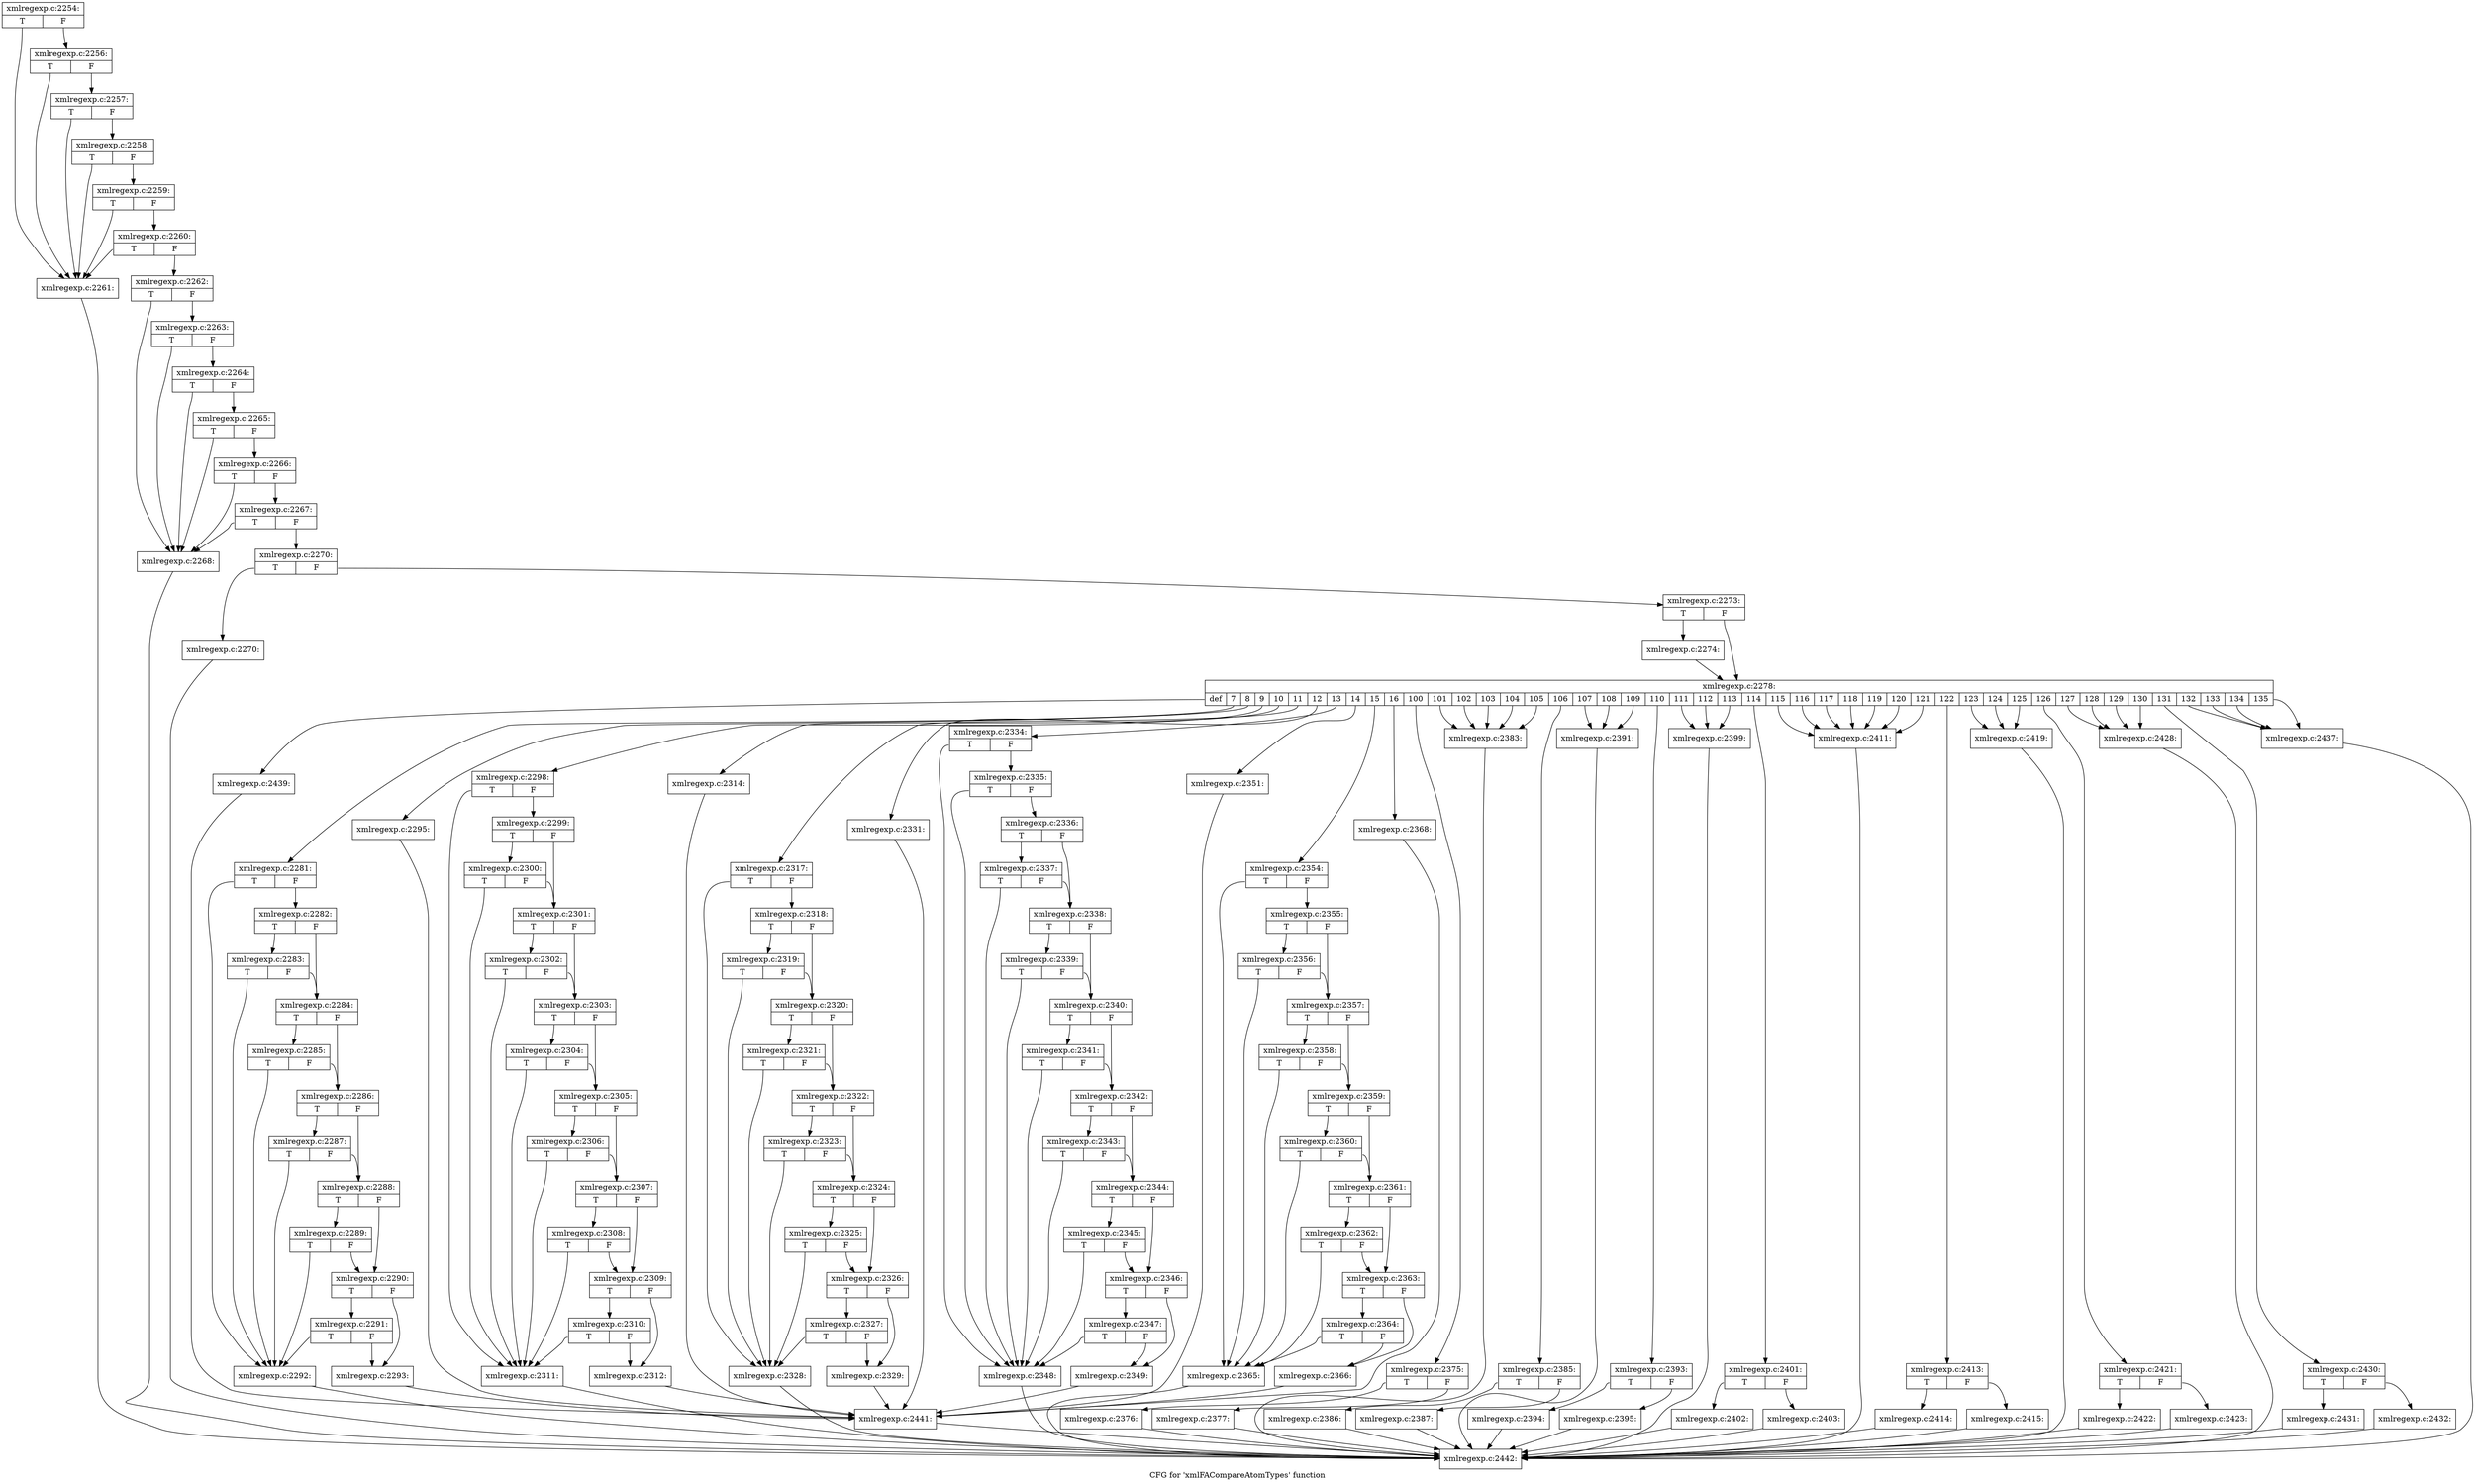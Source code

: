 digraph "CFG for 'xmlFACompareAtomTypes' function" {
	label="CFG for 'xmlFACompareAtomTypes' function";

	Node0x4440ea0 [shape=record,label="{xmlregexp.c:2254:|{<s0>T|<s1>F}}"];
	Node0x4440ea0:s0 -> Node0x44412f0;
	Node0x4440ea0:s1 -> Node0x4446fc0;
	Node0x4446fc0 [shape=record,label="{xmlregexp.c:2256:|{<s0>T|<s1>F}}"];
	Node0x4446fc0:s0 -> Node0x44412f0;
	Node0x4446fc0:s1 -> Node0x4446f40;
	Node0x4446f40 [shape=record,label="{xmlregexp.c:2257:|{<s0>T|<s1>F}}"];
	Node0x4446f40:s0 -> Node0x44412f0;
	Node0x4446f40:s1 -> Node0x4446ec0;
	Node0x4446ec0 [shape=record,label="{xmlregexp.c:2258:|{<s0>T|<s1>F}}"];
	Node0x4446ec0:s0 -> Node0x44412f0;
	Node0x4446ec0:s1 -> Node0x4446e40;
	Node0x4446e40 [shape=record,label="{xmlregexp.c:2259:|{<s0>T|<s1>F}}"];
	Node0x4446e40:s0 -> Node0x44412f0;
	Node0x4446e40:s1 -> Node0x4441390;
	Node0x4441390 [shape=record,label="{xmlregexp.c:2260:|{<s0>T|<s1>F}}"];
	Node0x4441390:s0 -> Node0x44412f0;
	Node0x4441390:s1 -> Node0x4441340;
	Node0x44412f0 [shape=record,label="{xmlregexp.c:2261:}"];
	Node0x44412f0 -> Node0x4441400;
	Node0x4441340 [shape=record,label="{xmlregexp.c:2262:|{<s0>T|<s1>F}}"];
	Node0x4441340:s0 -> Node0x444ec80;
	Node0x4441340:s1 -> Node0x444ef20;
	Node0x444ef20 [shape=record,label="{xmlregexp.c:2263:|{<s0>T|<s1>F}}"];
	Node0x444ef20:s0 -> Node0x444ec80;
	Node0x444ef20:s1 -> Node0x444eea0;
	Node0x444eea0 [shape=record,label="{xmlregexp.c:2264:|{<s0>T|<s1>F}}"];
	Node0x444eea0:s0 -> Node0x444ec80;
	Node0x444eea0:s1 -> Node0x444ee20;
	Node0x444ee20 [shape=record,label="{xmlregexp.c:2265:|{<s0>T|<s1>F}}"];
	Node0x444ee20:s0 -> Node0x444ec80;
	Node0x444ee20:s1 -> Node0x444eda0;
	Node0x444eda0 [shape=record,label="{xmlregexp.c:2266:|{<s0>T|<s1>F}}"];
	Node0x444eda0:s0 -> Node0x444ec80;
	Node0x444eda0:s1 -> Node0x444ed20;
	Node0x444ed20 [shape=record,label="{xmlregexp.c:2267:|{<s0>T|<s1>F}}"];
	Node0x444ed20:s0 -> Node0x444ec80;
	Node0x444ed20:s1 -> Node0x444ecd0;
	Node0x444ec80 [shape=record,label="{xmlregexp.c:2268:}"];
	Node0x444ec80 -> Node0x4441400;
	Node0x444ecd0 [shape=record,label="{xmlregexp.c:2270:|{<s0>T|<s1>F}}"];
	Node0x444ecd0:s0 -> Node0x444fe10;
	Node0x444ecd0:s1 -> Node0x444fe60;
	Node0x444fe10 [shape=record,label="{xmlregexp.c:2270:}"];
	Node0x444fe10 -> Node0x4441400;
	Node0x444fe60 [shape=record,label="{xmlregexp.c:2273:|{<s0>T|<s1>F}}"];
	Node0x444fe60:s0 -> Node0x4450350;
	Node0x444fe60:s1 -> Node0x44503a0;
	Node0x4450350 [shape=record,label="{xmlregexp.c:2274:}"];
	Node0x4450350 -> Node0x44503a0;
	Node0x44503a0 [shape=record,label="{xmlregexp.c:2278:|{<s0>def|<s1>7|<s2>8|<s3>9|<s4>10|<s5>11|<s6>12|<s7>13|<s8>14|<s9>15|<s10>16|<s11>100|<s12>101|<s13>102|<s14>103|<s15>104|<s16>105|<s17>106|<s18>107|<s19>108|<s20>109|<s21>110|<s22>111|<s23>112|<s24>113|<s25>114|<s26>115|<s27>116|<s28>117|<s29>118|<s30>119|<s31>120|<s32>121|<s33>122|<s34>123|<s35>124|<s36>125|<s37>126|<s38>127|<s39>128|<s40>129|<s41>130|<s42>131|<s43>132|<s44>133|<s45>134|<s46>135}}"];
	Node0x44503a0:s0 -> Node0x4450f80;
	Node0x44503a0:s1 -> Node0x44512c0;
	Node0x44503a0:s2 -> Node0x44531b0;
	Node0x44503a0:s3 -> Node0x4453290;
	Node0x44503a0:s4 -> Node0x4455680;
	Node0x44503a0:s5 -> Node0x4455760;
	Node0x44503a0:s6 -> Node0x4457650;
	Node0x44503a0:s7 -> Node0x4457730;
	Node0x44503a0:s8 -> Node0x4459da0;
	Node0x44503a0:s9 -> Node0x4459e80;
	Node0x44503a0:s10 -> Node0x445bd70;
	Node0x44503a0:s11 -> Node0x445be50;
	Node0x44503a0:s12 -> Node0x445c930;
	Node0x44503a0:s13 -> Node0x445c930;
	Node0x44503a0:s14 -> Node0x445c930;
	Node0x44503a0:s15 -> Node0x445c930;
	Node0x44503a0:s16 -> Node0x445c930;
	Node0x44503a0:s17 -> Node0x445caf0;
	Node0x44503a0:s18 -> Node0x445d190;
	Node0x44503a0:s19 -> Node0x445d190;
	Node0x44503a0:s20 -> Node0x445d190;
	Node0x44503a0:s21 -> Node0x445d350;
	Node0x44503a0:s22 -> Node0x445d9f0;
	Node0x44503a0:s23 -> Node0x445d9f0;
	Node0x44503a0:s24 -> Node0x445d9f0;
	Node0x44503a0:s25 -> Node0x445dbb0;
	Node0x44503a0:s26 -> Node0x445e250;
	Node0x44503a0:s27 -> Node0x445e250;
	Node0x44503a0:s28 -> Node0x445e250;
	Node0x44503a0:s29 -> Node0x445e250;
	Node0x44503a0:s30 -> Node0x445e250;
	Node0x44503a0:s31 -> Node0x445e250;
	Node0x44503a0:s32 -> Node0x445e250;
	Node0x44503a0:s33 -> Node0x445e410;
	Node0x44503a0:s34 -> Node0x445c490;
	Node0x44503a0:s35 -> Node0x445c490;
	Node0x44503a0:s36 -> Node0x445c490;
	Node0x44503a0:s37 -> Node0x445f8d0;
	Node0x44503a0:s38 -> Node0x445ff70;
	Node0x44503a0:s39 -> Node0x445ff70;
	Node0x44503a0:s40 -> Node0x445ff70;
	Node0x44503a0:s41 -> Node0x445ff70;
	Node0x44503a0:s42 -> Node0x4460130;
	Node0x44503a0:s43 -> Node0x44607d0;
	Node0x44503a0:s44 -> Node0x44607d0;
	Node0x44503a0:s45 -> Node0x44607d0;
	Node0x44503a0:s46 -> Node0x44607d0;
	Node0x44512c0 [shape=record,label="{xmlregexp.c:2281:|{<s0>T|<s1>F}}"];
	Node0x44512c0:s0 -> Node0x44513b0;
	Node0x44512c0:s1 -> Node0x4451650;
	Node0x4451650 [shape=record,label="{xmlregexp.c:2282:|{<s0>T|<s1>F}}"];
	Node0x4451650:s0 -> Node0x4451930;
	Node0x4451650:s1 -> Node0x44515d0;
	Node0x4451930 [shape=record,label="{xmlregexp.c:2283:|{<s0>T|<s1>F}}"];
	Node0x4451930:s0 -> Node0x44513b0;
	Node0x4451930:s1 -> Node0x44515d0;
	Node0x44515d0 [shape=record,label="{xmlregexp.c:2284:|{<s0>T|<s1>F}}"];
	Node0x44515d0:s0 -> Node0x4451db0;
	Node0x44515d0:s1 -> Node0x4451550;
	Node0x4451db0 [shape=record,label="{xmlregexp.c:2285:|{<s0>T|<s1>F}}"];
	Node0x4451db0:s0 -> Node0x44513b0;
	Node0x4451db0:s1 -> Node0x4451550;
	Node0x4451550 [shape=record,label="{xmlregexp.c:2286:|{<s0>T|<s1>F}}"];
	Node0x4451550:s0 -> Node0x4452230;
	Node0x4451550:s1 -> Node0x44514d0;
	Node0x4452230 [shape=record,label="{xmlregexp.c:2287:|{<s0>T|<s1>F}}"];
	Node0x4452230:s0 -> Node0x44513b0;
	Node0x4452230:s1 -> Node0x44514d0;
	Node0x44514d0 [shape=record,label="{xmlregexp.c:2288:|{<s0>T|<s1>F}}"];
	Node0x44514d0:s0 -> Node0x44526b0;
	Node0x44514d0:s1 -> Node0x4451450;
	Node0x44526b0 [shape=record,label="{xmlregexp.c:2289:|{<s0>T|<s1>F}}"];
	Node0x44526b0:s0 -> Node0x44513b0;
	Node0x44526b0:s1 -> Node0x4451450;
	Node0x4451450 [shape=record,label="{xmlregexp.c:2290:|{<s0>T|<s1>F}}"];
	Node0x4451450:s0 -> Node0x4452b30;
	Node0x4451450:s1 -> Node0x4451400;
	Node0x4452b30 [shape=record,label="{xmlregexp.c:2291:|{<s0>T|<s1>F}}"];
	Node0x4452b30:s0 -> Node0x44513b0;
	Node0x4452b30:s1 -> Node0x4451400;
	Node0x44513b0 [shape=record,label="{xmlregexp.c:2292:}"];
	Node0x44513b0 -> Node0x4441400;
	Node0x4451400 [shape=record,label="{xmlregexp.c:2293:}"];
	Node0x4451400 -> Node0x4450ea0;
	Node0x44531b0 [shape=record,label="{xmlregexp.c:2295:}"];
	Node0x44531b0 -> Node0x4450ea0;
	Node0x4453290 [shape=record,label="{xmlregexp.c:2298:|{<s0>T|<s1>F}}"];
	Node0x4453290:s0 -> Node0x4453380;
	Node0x4453290:s1 -> Node0x44536a0;
	Node0x44536a0 [shape=record,label="{xmlregexp.c:2299:|{<s0>T|<s1>F}}"];
	Node0x44536a0:s0 -> Node0x4453980;
	Node0x44536a0:s1 -> Node0x4453620;
	Node0x4453980 [shape=record,label="{xmlregexp.c:2300:|{<s0>T|<s1>F}}"];
	Node0x4453980:s0 -> Node0x4453380;
	Node0x4453980:s1 -> Node0x4453620;
	Node0x4453620 [shape=record,label="{xmlregexp.c:2301:|{<s0>T|<s1>F}}"];
	Node0x4453620:s0 -> Node0x4453e00;
	Node0x4453620:s1 -> Node0x44535a0;
	Node0x4453e00 [shape=record,label="{xmlregexp.c:2302:|{<s0>T|<s1>F}}"];
	Node0x4453e00:s0 -> Node0x4453380;
	Node0x4453e00:s1 -> Node0x44535a0;
	Node0x44535a0 [shape=record,label="{xmlregexp.c:2303:|{<s0>T|<s1>F}}"];
	Node0x44535a0:s0 -> Node0x4454280;
	Node0x44535a0:s1 -> Node0x4453520;
	Node0x4454280 [shape=record,label="{xmlregexp.c:2304:|{<s0>T|<s1>F}}"];
	Node0x4454280:s0 -> Node0x4453380;
	Node0x4454280:s1 -> Node0x4453520;
	Node0x4453520 [shape=record,label="{xmlregexp.c:2305:|{<s0>T|<s1>F}}"];
	Node0x4453520:s0 -> Node0x4454700;
	Node0x4453520:s1 -> Node0x44534a0;
	Node0x4454700 [shape=record,label="{xmlregexp.c:2306:|{<s0>T|<s1>F}}"];
	Node0x4454700:s0 -> Node0x4453380;
	Node0x4454700:s1 -> Node0x44534a0;
	Node0x44534a0 [shape=record,label="{xmlregexp.c:2307:|{<s0>T|<s1>F}}"];
	Node0x44534a0:s0 -> Node0x4454b80;
	Node0x44534a0:s1 -> Node0x4453420;
	Node0x4454b80 [shape=record,label="{xmlregexp.c:2308:|{<s0>T|<s1>F}}"];
	Node0x4454b80:s0 -> Node0x4453380;
	Node0x4454b80:s1 -> Node0x4453420;
	Node0x4453420 [shape=record,label="{xmlregexp.c:2309:|{<s0>T|<s1>F}}"];
	Node0x4453420:s0 -> Node0x4455000;
	Node0x4453420:s1 -> Node0x44533d0;
	Node0x4455000 [shape=record,label="{xmlregexp.c:2310:|{<s0>T|<s1>F}}"];
	Node0x4455000:s0 -> Node0x4453380;
	Node0x4455000:s1 -> Node0x44533d0;
	Node0x4453380 [shape=record,label="{xmlregexp.c:2311:}"];
	Node0x4453380 -> Node0x4441400;
	Node0x44533d0 [shape=record,label="{xmlregexp.c:2312:}"];
	Node0x44533d0 -> Node0x4450ea0;
	Node0x4455680 [shape=record,label="{xmlregexp.c:2314:}"];
	Node0x4455680 -> Node0x4450ea0;
	Node0x4455760 [shape=record,label="{xmlregexp.c:2317:|{<s0>T|<s1>F}}"];
	Node0x4455760:s0 -> Node0x4455850;
	Node0x4455760:s1 -> Node0x4455af0;
	Node0x4455af0 [shape=record,label="{xmlregexp.c:2318:|{<s0>T|<s1>F}}"];
	Node0x4455af0:s0 -> Node0x4455dd0;
	Node0x4455af0:s1 -> Node0x4455a70;
	Node0x4455dd0 [shape=record,label="{xmlregexp.c:2319:|{<s0>T|<s1>F}}"];
	Node0x4455dd0:s0 -> Node0x4455850;
	Node0x4455dd0:s1 -> Node0x4455a70;
	Node0x4455a70 [shape=record,label="{xmlregexp.c:2320:|{<s0>T|<s1>F}}"];
	Node0x4455a70:s0 -> Node0x4456250;
	Node0x4455a70:s1 -> Node0x44559f0;
	Node0x4456250 [shape=record,label="{xmlregexp.c:2321:|{<s0>T|<s1>F}}"];
	Node0x4456250:s0 -> Node0x4455850;
	Node0x4456250:s1 -> Node0x44559f0;
	Node0x44559f0 [shape=record,label="{xmlregexp.c:2322:|{<s0>T|<s1>F}}"];
	Node0x44559f0:s0 -> Node0x44566d0;
	Node0x44559f0:s1 -> Node0x4455970;
	Node0x44566d0 [shape=record,label="{xmlregexp.c:2323:|{<s0>T|<s1>F}}"];
	Node0x44566d0:s0 -> Node0x4455850;
	Node0x44566d0:s1 -> Node0x4455970;
	Node0x4455970 [shape=record,label="{xmlregexp.c:2324:|{<s0>T|<s1>F}}"];
	Node0x4455970:s0 -> Node0x4456b50;
	Node0x4455970:s1 -> Node0x44558f0;
	Node0x4456b50 [shape=record,label="{xmlregexp.c:2325:|{<s0>T|<s1>F}}"];
	Node0x4456b50:s0 -> Node0x4455850;
	Node0x4456b50:s1 -> Node0x44558f0;
	Node0x44558f0 [shape=record,label="{xmlregexp.c:2326:|{<s0>T|<s1>F}}"];
	Node0x44558f0:s0 -> Node0x4456fd0;
	Node0x44558f0:s1 -> Node0x44558a0;
	Node0x4456fd0 [shape=record,label="{xmlregexp.c:2327:|{<s0>T|<s1>F}}"];
	Node0x4456fd0:s0 -> Node0x4455850;
	Node0x4456fd0:s1 -> Node0x44558a0;
	Node0x4455850 [shape=record,label="{xmlregexp.c:2328:}"];
	Node0x4455850 -> Node0x4441400;
	Node0x44558a0 [shape=record,label="{xmlregexp.c:2329:}"];
	Node0x44558a0 -> Node0x4450ea0;
	Node0x4457650 [shape=record,label="{xmlregexp.c:2331:}"];
	Node0x4457650 -> Node0x4450ea0;
	Node0x4457730 [shape=record,label="{xmlregexp.c:2334:|{<s0>T|<s1>F}}"];
	Node0x4457730:s0 -> Node0x4457820;
	Node0x4457730:s1 -> Node0x4457bc0;
	Node0x4457bc0 [shape=record,label="{xmlregexp.c:2335:|{<s0>T|<s1>F}}"];
	Node0x4457bc0:s0 -> Node0x4457820;
	Node0x4457bc0:s1 -> Node0x4457b40;
	Node0x4457b40 [shape=record,label="{xmlregexp.c:2336:|{<s0>T|<s1>F}}"];
	Node0x4457b40:s0 -> Node0x44580a0;
	Node0x4457b40:s1 -> Node0x4457ac0;
	Node0x44580a0 [shape=record,label="{xmlregexp.c:2337:|{<s0>T|<s1>F}}"];
	Node0x44580a0:s0 -> Node0x4457820;
	Node0x44580a0:s1 -> Node0x4457ac0;
	Node0x4457ac0 [shape=record,label="{xmlregexp.c:2338:|{<s0>T|<s1>F}}"];
	Node0x4457ac0:s0 -> Node0x4458520;
	Node0x4457ac0:s1 -> Node0x4457a40;
	Node0x4458520 [shape=record,label="{xmlregexp.c:2339:|{<s0>T|<s1>F}}"];
	Node0x4458520:s0 -> Node0x4457820;
	Node0x4458520:s1 -> Node0x4457a40;
	Node0x4457a40 [shape=record,label="{xmlregexp.c:2340:|{<s0>T|<s1>F}}"];
	Node0x4457a40:s0 -> Node0x44589a0;
	Node0x4457a40:s1 -> Node0x44579c0;
	Node0x44589a0 [shape=record,label="{xmlregexp.c:2341:|{<s0>T|<s1>F}}"];
	Node0x44589a0:s0 -> Node0x4457820;
	Node0x44589a0:s1 -> Node0x44579c0;
	Node0x44579c0 [shape=record,label="{xmlregexp.c:2342:|{<s0>T|<s1>F}}"];
	Node0x44579c0:s0 -> Node0x4458e20;
	Node0x44579c0:s1 -> Node0x4457940;
	Node0x4458e20 [shape=record,label="{xmlregexp.c:2343:|{<s0>T|<s1>F}}"];
	Node0x4458e20:s0 -> Node0x4457820;
	Node0x4458e20:s1 -> Node0x4457940;
	Node0x4457940 [shape=record,label="{xmlregexp.c:2344:|{<s0>T|<s1>F}}"];
	Node0x4457940:s0 -> Node0x44592a0;
	Node0x4457940:s1 -> Node0x44578c0;
	Node0x44592a0 [shape=record,label="{xmlregexp.c:2345:|{<s0>T|<s1>F}}"];
	Node0x44592a0:s0 -> Node0x4457820;
	Node0x44592a0:s1 -> Node0x44578c0;
	Node0x44578c0 [shape=record,label="{xmlregexp.c:2346:|{<s0>T|<s1>F}}"];
	Node0x44578c0:s0 -> Node0x4459720;
	Node0x44578c0:s1 -> Node0x4457870;
	Node0x4459720 [shape=record,label="{xmlregexp.c:2347:|{<s0>T|<s1>F}}"];
	Node0x4459720:s0 -> Node0x4457820;
	Node0x4459720:s1 -> Node0x4457870;
	Node0x4457820 [shape=record,label="{xmlregexp.c:2348:}"];
	Node0x4457820 -> Node0x4441400;
	Node0x4457870 [shape=record,label="{xmlregexp.c:2349:}"];
	Node0x4457870 -> Node0x4450ea0;
	Node0x4459da0 [shape=record,label="{xmlregexp.c:2351:}"];
	Node0x4459da0 -> Node0x4450ea0;
	Node0x4459e80 [shape=record,label="{xmlregexp.c:2354:|{<s0>T|<s1>F}}"];
	Node0x4459e80:s0 -> Node0x4459f70;
	Node0x4459e80:s1 -> Node0x445a210;
	Node0x445a210 [shape=record,label="{xmlregexp.c:2355:|{<s0>T|<s1>F}}"];
	Node0x445a210:s0 -> Node0x445a4f0;
	Node0x445a210:s1 -> Node0x445a190;
	Node0x445a4f0 [shape=record,label="{xmlregexp.c:2356:|{<s0>T|<s1>F}}"];
	Node0x445a4f0:s0 -> Node0x4459f70;
	Node0x445a4f0:s1 -> Node0x445a190;
	Node0x445a190 [shape=record,label="{xmlregexp.c:2357:|{<s0>T|<s1>F}}"];
	Node0x445a190:s0 -> Node0x445a970;
	Node0x445a190:s1 -> Node0x445a110;
	Node0x445a970 [shape=record,label="{xmlregexp.c:2358:|{<s0>T|<s1>F}}"];
	Node0x445a970:s0 -> Node0x4459f70;
	Node0x445a970:s1 -> Node0x445a110;
	Node0x445a110 [shape=record,label="{xmlregexp.c:2359:|{<s0>T|<s1>F}}"];
	Node0x445a110:s0 -> Node0x445adf0;
	Node0x445a110:s1 -> Node0x445a090;
	Node0x445adf0 [shape=record,label="{xmlregexp.c:2360:|{<s0>T|<s1>F}}"];
	Node0x445adf0:s0 -> Node0x4459f70;
	Node0x445adf0:s1 -> Node0x445a090;
	Node0x445a090 [shape=record,label="{xmlregexp.c:2361:|{<s0>T|<s1>F}}"];
	Node0x445a090:s0 -> Node0x445b270;
	Node0x445a090:s1 -> Node0x445a010;
	Node0x445b270 [shape=record,label="{xmlregexp.c:2362:|{<s0>T|<s1>F}}"];
	Node0x445b270:s0 -> Node0x4459f70;
	Node0x445b270:s1 -> Node0x445a010;
	Node0x445a010 [shape=record,label="{xmlregexp.c:2363:|{<s0>T|<s1>F}}"];
	Node0x445a010:s0 -> Node0x445b6f0;
	Node0x445a010:s1 -> Node0x4459fc0;
	Node0x445b6f0 [shape=record,label="{xmlregexp.c:2364:|{<s0>T|<s1>F}}"];
	Node0x445b6f0:s0 -> Node0x4459f70;
	Node0x445b6f0:s1 -> Node0x4459fc0;
	Node0x4459f70 [shape=record,label="{xmlregexp.c:2365:}"];
	Node0x4459f70 -> Node0x4441400;
	Node0x4459fc0 [shape=record,label="{xmlregexp.c:2366:}"];
	Node0x4459fc0 -> Node0x4450ea0;
	Node0x445bd70 [shape=record,label="{xmlregexp.c:2368:}"];
	Node0x445bd70 -> Node0x4450ea0;
	Node0x445be50 [shape=record,label="{xmlregexp.c:2375:|{<s0>T|<s1>F}}"];
	Node0x445be50:s0 -> Node0x44510d0;
	Node0x445be50:s1 -> Node0x4451120;
	Node0x44510d0 [shape=record,label="{xmlregexp.c:2376:}"];
	Node0x44510d0 -> Node0x4441400;
	Node0x4451120 [shape=record,label="{xmlregexp.c:2377:}"];
	Node0x4451120 -> Node0x4441400;
	Node0x445c930 [shape=record,label="{xmlregexp.c:2383:}"];
	Node0x445c930 -> Node0x4441400;
	Node0x445caf0 [shape=record,label="{xmlregexp.c:2385:|{<s0>T|<s1>F}}"];
	Node0x445caf0:s0 -> Node0x445cbe0;
	Node0x445caf0:s1 -> Node0x445cc30;
	Node0x445cbe0 [shape=record,label="{xmlregexp.c:2386:}"];
	Node0x445cbe0 -> Node0x4441400;
	Node0x445cc30 [shape=record,label="{xmlregexp.c:2387:}"];
	Node0x445cc30 -> Node0x4441400;
	Node0x445d190 [shape=record,label="{xmlregexp.c:2391:}"];
	Node0x445d190 -> Node0x4441400;
	Node0x445d350 [shape=record,label="{xmlregexp.c:2393:|{<s0>T|<s1>F}}"];
	Node0x445d350:s0 -> Node0x445d440;
	Node0x445d350:s1 -> Node0x445d490;
	Node0x445d440 [shape=record,label="{xmlregexp.c:2394:}"];
	Node0x445d440 -> Node0x4441400;
	Node0x445d490 [shape=record,label="{xmlregexp.c:2395:}"];
	Node0x445d490 -> Node0x4441400;
	Node0x445d9f0 [shape=record,label="{xmlregexp.c:2399:}"];
	Node0x445d9f0 -> Node0x4441400;
	Node0x445dbb0 [shape=record,label="{xmlregexp.c:2401:|{<s0>T|<s1>F}}"];
	Node0x445dbb0:s0 -> Node0x445dca0;
	Node0x445dbb0:s1 -> Node0x445dcf0;
	Node0x445dca0 [shape=record,label="{xmlregexp.c:2402:}"];
	Node0x445dca0 -> Node0x4441400;
	Node0x445dcf0 [shape=record,label="{xmlregexp.c:2403:}"];
	Node0x445dcf0 -> Node0x4441400;
	Node0x445e250 [shape=record,label="{xmlregexp.c:2411:}"];
	Node0x445e250 -> Node0x4441400;
	Node0x445e410 [shape=record,label="{xmlregexp.c:2413:|{<s0>T|<s1>F}}"];
	Node0x445e410:s0 -> Node0x445bf40;
	Node0x445e410:s1 -> Node0x445bf90;
	Node0x445bf40 [shape=record,label="{xmlregexp.c:2414:}"];
	Node0x445bf40 -> Node0x4441400;
	Node0x445bf90 [shape=record,label="{xmlregexp.c:2415:}"];
	Node0x445bf90 -> Node0x4441400;
	Node0x445c490 [shape=record,label="{xmlregexp.c:2419:}"];
	Node0x445c490 -> Node0x4441400;
	Node0x445f8d0 [shape=record,label="{xmlregexp.c:2421:|{<s0>T|<s1>F}}"];
	Node0x445f8d0:s0 -> Node0x445f9c0;
	Node0x445f8d0:s1 -> Node0x445fa10;
	Node0x445f9c0 [shape=record,label="{xmlregexp.c:2422:}"];
	Node0x445f9c0 -> Node0x4441400;
	Node0x445fa10 [shape=record,label="{xmlregexp.c:2423:}"];
	Node0x445fa10 -> Node0x4441400;
	Node0x445ff70 [shape=record,label="{xmlregexp.c:2428:}"];
	Node0x445ff70 -> Node0x4441400;
	Node0x4460130 [shape=record,label="{xmlregexp.c:2430:|{<s0>T|<s1>F}}"];
	Node0x4460130:s0 -> Node0x4460220;
	Node0x4460130:s1 -> Node0x4460270;
	Node0x4460220 [shape=record,label="{xmlregexp.c:2431:}"];
	Node0x4460220 -> Node0x4441400;
	Node0x4460270 [shape=record,label="{xmlregexp.c:2432:}"];
	Node0x4460270 -> Node0x4441400;
	Node0x44607d0 [shape=record,label="{xmlregexp.c:2437:}"];
	Node0x44607d0 -> Node0x4441400;
	Node0x4450f80 [shape=record,label="{xmlregexp.c:2439:}"];
	Node0x4450f80 -> Node0x4450ea0;
	Node0x4450ea0 [shape=record,label="{xmlregexp.c:2441:}"];
	Node0x4450ea0 -> Node0x4441400;
	Node0x4441400 [shape=record,label="{xmlregexp.c:2442:}"];
}
